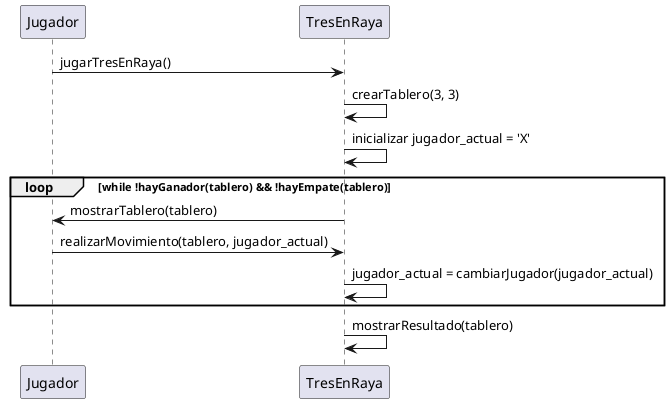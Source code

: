 @startuml

participant Jugador as J
participant TresEnRaya as T

J -> T: jugarTresEnRaya()

T -> T: crearTablero(3, 3)
T -> T: inicializar jugador_actual = 'X'

loop while !hayGanador(tablero) && !hayEmpate(tablero)
    T -> J: mostrarTablero(tablero)
    J -> T: realizarMovimiento(tablero, jugador_actual)
    T -> T: jugador_actual = cambiarJugador(jugador_actual)
end

T -> T: mostrarResultado(tablero)

@enduml